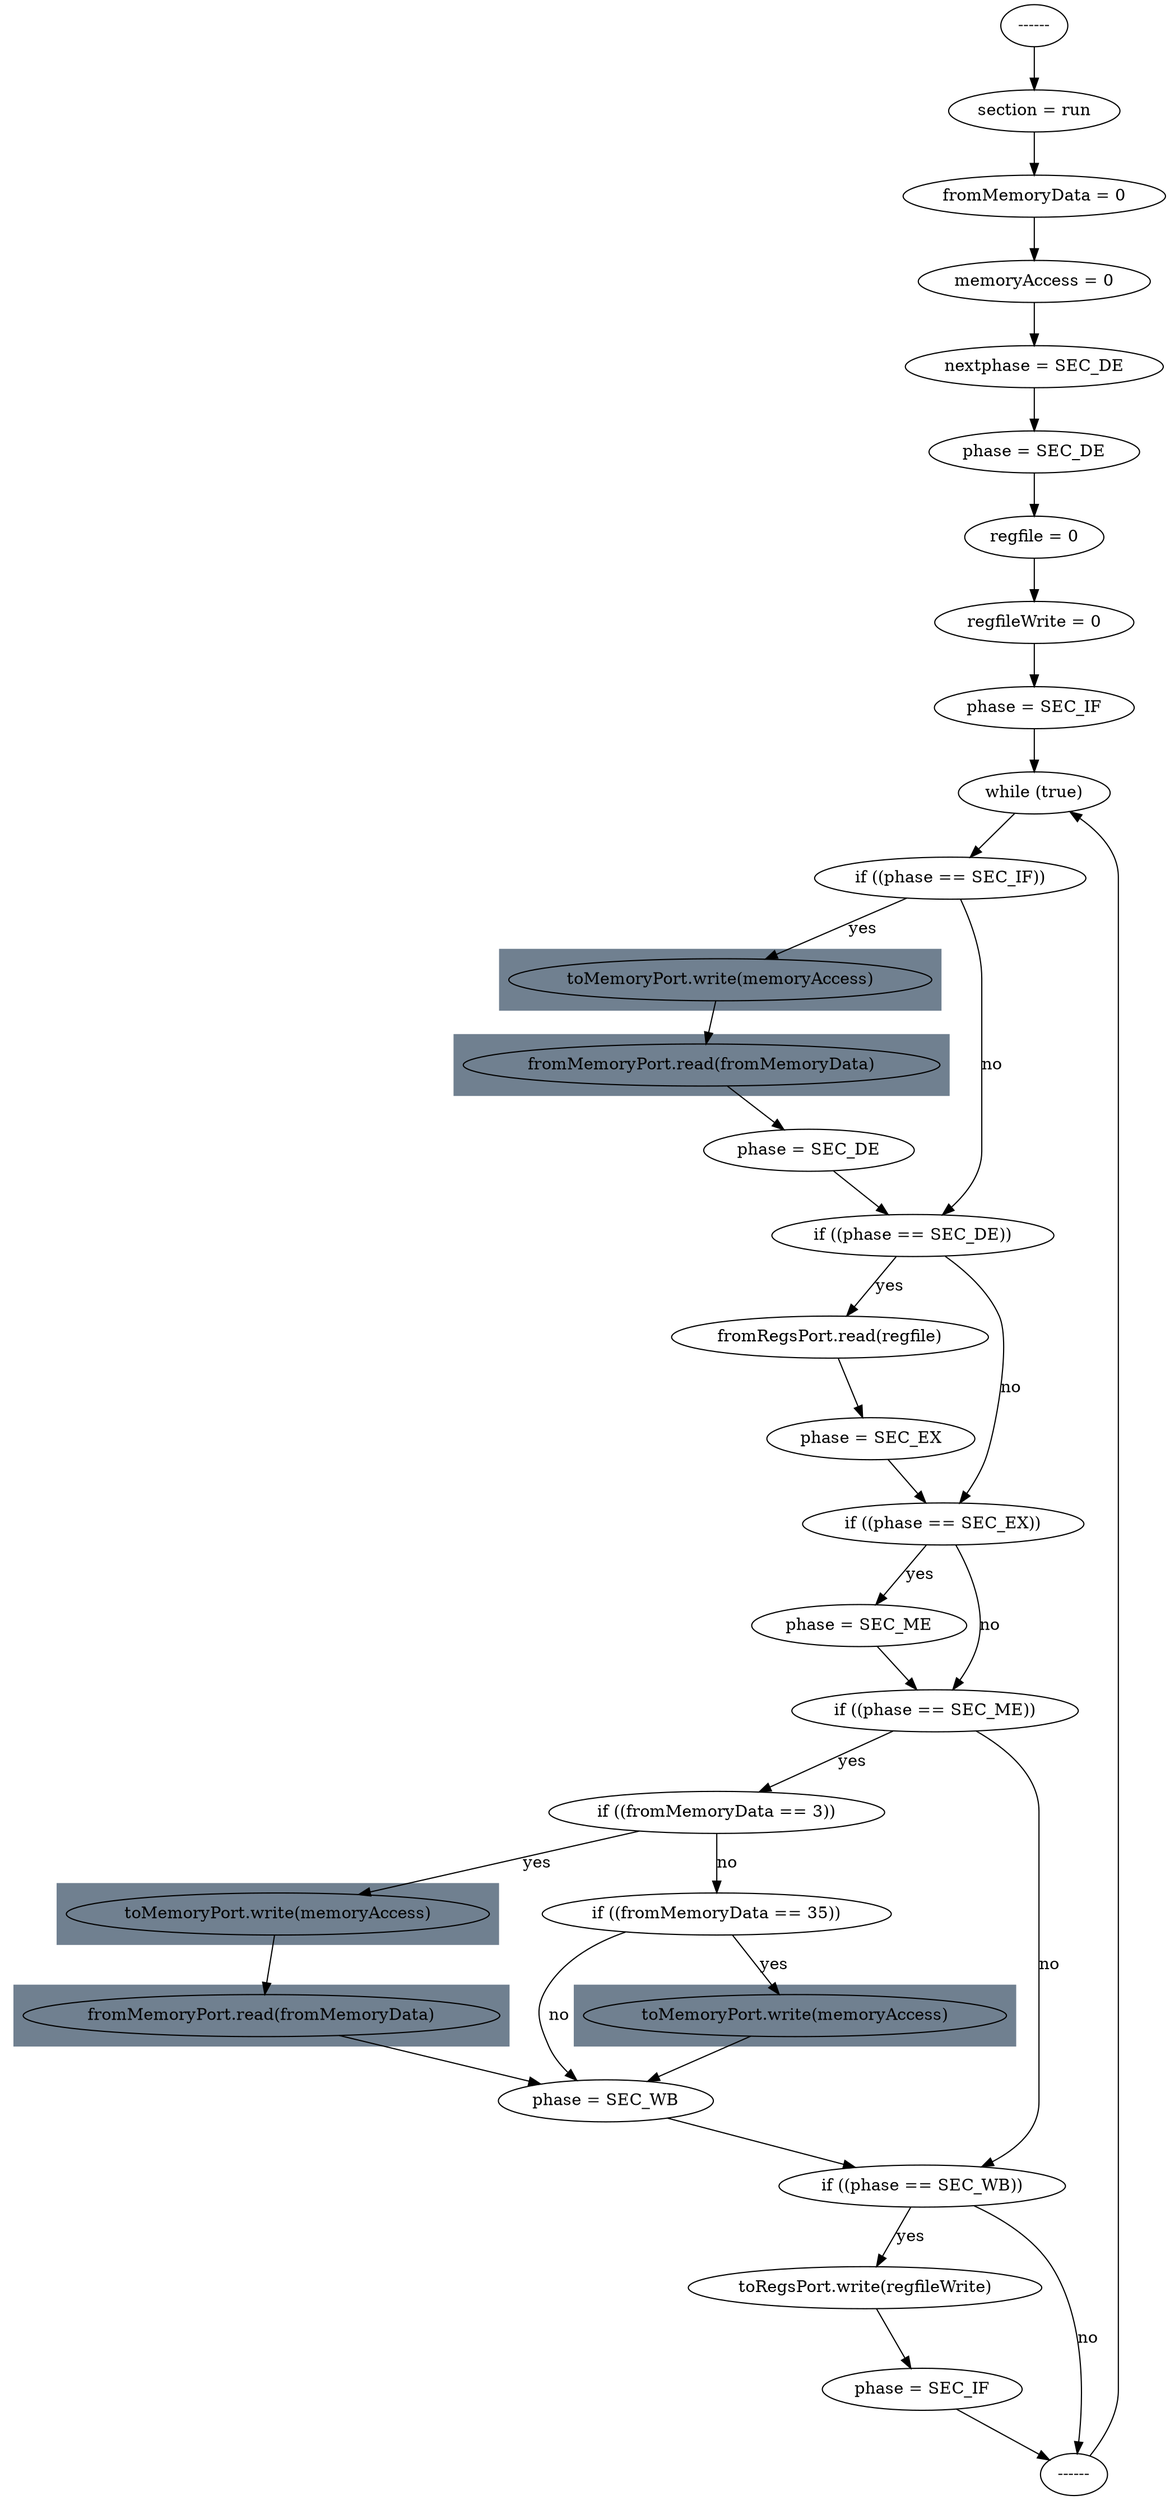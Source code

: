 digraph ISA_example_1 {  graph [rankdir=TD];  
state_0[ label = "------"];
state_1[ label = "section = run"];
state_2[ label = "fromMemoryData = 0"];
state_3[ label = "memoryAccess = 0"];
state_4[ label = "nextphase = SEC_DE"];
state_5[ label = "phase = SEC_DE"];
state_6[ label = "regfile = 0"];
state_7[ label = "regfileWrite = 0"];
state_8[ label = "phase = SEC_IF"];
state_9[ label = "while (true)"];
state_10[ label = "if ((phase == SEC_IF))"];
state_11[ label = "toMemoryPort.write(memoryAccess)"];
state_12[ label = "fromMemoryPort.read(fromMemoryData)"];
state_13[ label = "phase = SEC_DE"];
state_14[ label = "if ((phase == SEC_DE))"];
state_15[ label = "fromRegsPort.read(regfile)"];
state_16[ label = "phase = SEC_EX"];
state_17[ label = "if ((phase == SEC_EX))"];
state_18[ label = "phase = SEC_ME"];
state_19[ label = "if ((phase == SEC_ME))"];
state_20[ label = "if ((fromMemoryData == 3))"];
state_21[ label = "toMemoryPort.write(memoryAccess)"];
state_22[ label = "fromMemoryPort.read(fromMemoryData)"];
state_23[ label = "phase = SEC_WB"];
state_24[ label = "if ((phase == SEC_WB))"];
state_25[ label = "toRegsPort.write(regfileWrite)"];
state_26[ label = "phase = SEC_IF"];
state_27[ label = "------"];
state_28[ label = "if ((fromMemoryData == 35))"];
state_29[ label = "toMemoryPort.write(memoryAccess)"];

state_0 -> state_1;
state_1 -> state_2;
state_2 -> state_3;
state_3 -> state_4;
state_4 -> state_5;
state_5 -> state_6;
state_6 -> state_7;
state_7 -> state_8;
state_8 -> state_9;
state_9 -> state_10;
state_10 -> state_11[label = "yes"];
state_10 -> state_14[label = "no"];
state_11 -> state_12;
state_12 -> state_13;
state_13 -> state_14;
state_14 -> state_15[label = "yes"];
state_14 -> state_17[label = "no"];
state_15 -> state_16;
state_16 -> state_17;
state_17 -> state_18[label = "yes"];
state_17 -> state_19[label = "no"];
state_18 -> state_19;
state_19 -> state_20[label = "yes"];
state_19 -> state_24[label = "no"];
state_20 -> state_21[label = "yes"];
state_20 -> state_28[label = "no"];
state_21 -> state_22;
state_22 -> state_23;
state_23 -> state_24;
state_24 -> state_25[label = "yes"];
state_24 -> state_27[label = "no"];
state_25 -> state_26;
state_26 -> state_27;
state_27 -> state_9;
state_28 -> state_29[label = "yes"];
state_28 -> state_23[label = "no"];
state_29 -> state_23;

subgraph cluster_0 {
	style=filled; color=slategray;
	state_11;
}
subgraph cluster_1 {
	style=filled; color=slategray;
	state_12;
}
subgraph cluster_2 {
	style=filled; color=slategray;
	state_21;
}
subgraph cluster_3 {
	style=filled; color=slategray;
	state_22;
}
subgraph cluster_4 {
	style=filled; color=slategray;
	state_29;
}
}
